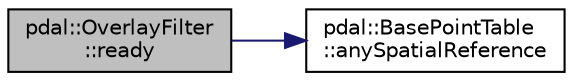 digraph "pdal::OverlayFilter::ready"
{
  edge [fontname="Helvetica",fontsize="10",labelfontname="Helvetica",labelfontsize="10"];
  node [fontname="Helvetica",fontsize="10",shape=record];
  rankdir="LR";
  Node1 [label="pdal::OverlayFilter\l::ready",height=0.2,width=0.4,color="black", fillcolor="grey75", style="filled", fontcolor="black"];
  Node1 -> Node2 [color="midnightblue",fontsize="10",style="solid",fontname="Helvetica"];
  Node2 [label="pdal::BasePointTable\l::anySpatialReference",height=0.2,width=0.4,color="black", fillcolor="white", style="filled",URL="$classpdal_1_1BasePointTable.html#ac9e8a72e5ea52b6a280fb8b6ecf622ef"];
}
